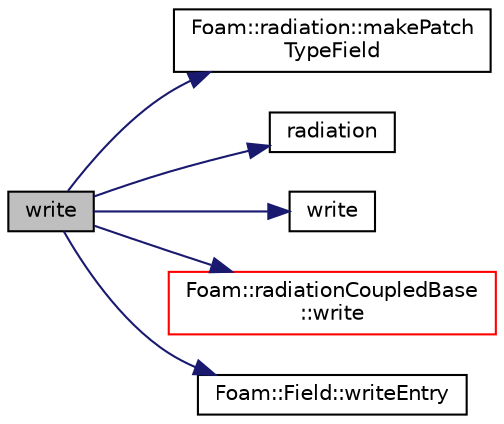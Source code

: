 digraph "write"
{
  bgcolor="transparent";
  edge [fontname="Helvetica",fontsize="10",labelfontname="Helvetica",labelfontsize="10"];
  node [fontname="Helvetica",fontsize="10",shape=record];
  rankdir="LR";
  Node139 [label="write",height=0.2,width=0.4,color="black", fillcolor="grey75", style="filled", fontcolor="black"];
  Node139 -> Node140 [color="midnightblue",fontsize="10",style="solid",fontname="Helvetica"];
  Node140 [label="Foam::radiation::makePatch\lTypeField",height=0.2,width=0.4,color="black",URL="$a21869.html#a82a92939b881db7c993820d400b6b12b"];
  Node139 -> Node141 [color="midnightblue",fontsize="10",style="solid",fontname="Helvetica"];
  Node141 [label="radiation",height=0.2,width=0.4,color="black",URL="$a16385.html#a0263249d39ea82b80ae0a5a2e947ca59"];
  Node139 -> Node142 [color="midnightblue",fontsize="10",style="solid",fontname="Helvetica"];
  Node142 [label="write",height=0.2,width=0.4,color="black",URL="$a20072.html#a8f30b3c2179b03a7acf273e9dea43342"];
  Node139 -> Node143 [color="midnightblue",fontsize="10",style="solid",fontname="Helvetica"];
  Node143 [label="Foam::radiationCoupledBase\l::write",height=0.2,width=0.4,color="red",URL="$a31341.html#a293fdfec8bdfbd5c3913ab4c9f3454ff",tooltip="Write. "];
  Node139 -> Node148 [color="midnightblue",fontsize="10",style="solid",fontname="Helvetica"];
  Node148 [label="Foam::Field::writeEntry",height=0.2,width=0.4,color="black",URL="$a27573.html#a7c03447f7f0471351fe57a41b62c8686",tooltip="Write the field as a dictionary entry. "];
}

